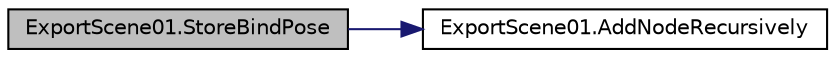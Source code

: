 digraph "ExportScene01.StoreBindPose"
{
  edge [fontname="Helvetica",fontsize="10",labelfontname="Helvetica",labelfontsize="10"];
  node [fontname="Helvetica",fontsize="10",shape=record];
  rankdir="LR";
  Node25 [label="ExportScene01.StoreBindPose",height=0.2,width=0.4,color="black", fillcolor="grey75", style="filled", fontcolor="black"];
  Node25 -> Node26 [color="midnightblue",fontsize="10",style="solid",fontname="Helvetica"];
  Node26 [label="ExportScene01.AddNodeRecursively",height=0.2,width=0.4,color="black", fillcolor="white", style="filled",URL="$namespace_export_scene01.html#aa186fbc04b0d0208f3cb0ede5520fa17"];
}
